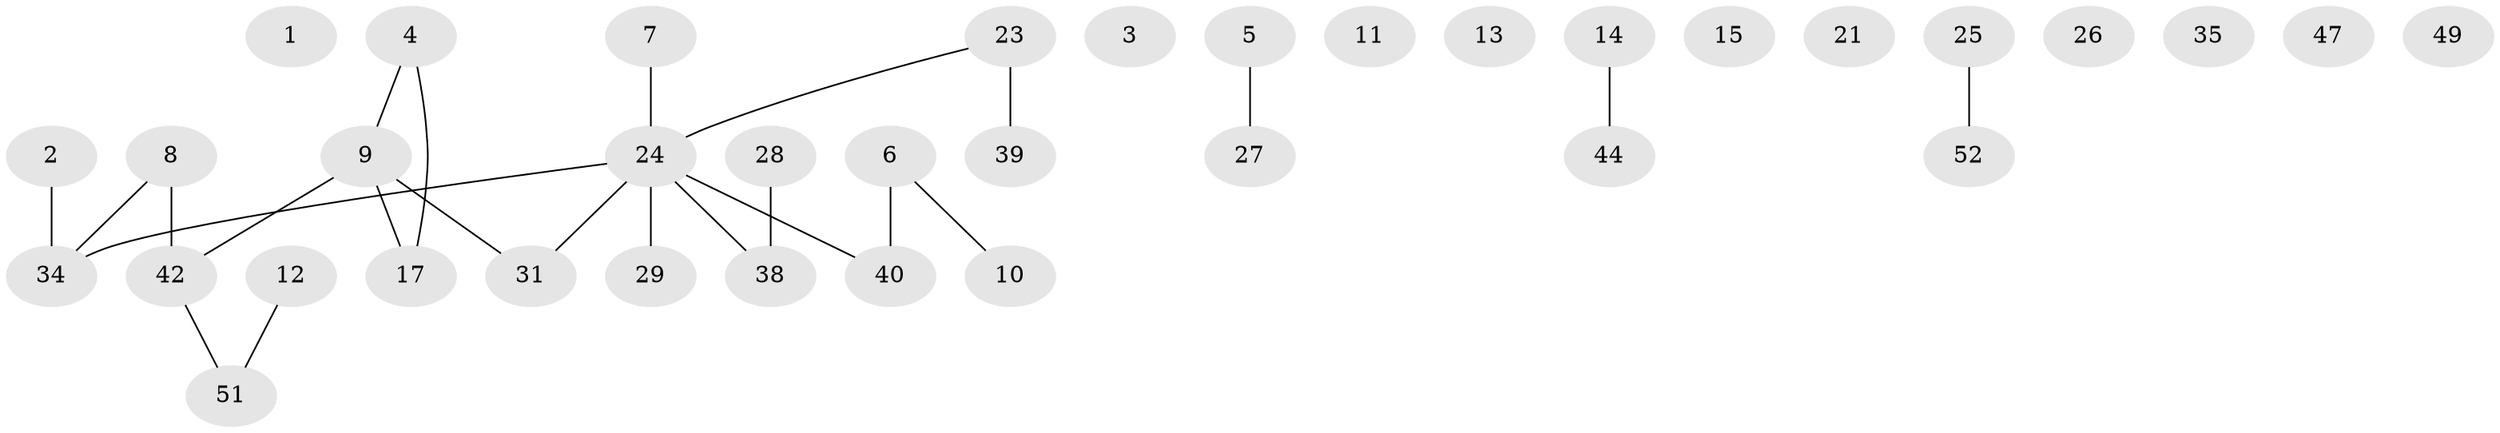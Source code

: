 // original degree distribution, {0: 0.14285714285714285, 2: 0.38095238095238093, 1: 0.30158730158730157, 3: 0.1111111111111111, 5: 0.031746031746031744, 4: 0.031746031746031744}
// Generated by graph-tools (version 1.1) at 2025/16/03/04/25 18:16:27]
// undirected, 36 vertices, 24 edges
graph export_dot {
graph [start="1"]
  node [color=gray90,style=filled];
  1;
  2 [super="+19+45"];
  3;
  4 [super="+20"];
  5 [super="+57"];
  6 [super="+41+61"];
  7 [super="+33"];
  8 [super="+63"];
  9 [super="+53"];
  10 [super="+18"];
  11;
  12 [super="+22"];
  13;
  14 [super="+30"];
  15 [super="+16"];
  17 [super="+32+58"];
  21;
  23 [super="+60"];
  24 [super="+36+46+56+62"];
  25 [super="+50"];
  26;
  27;
  28 [super="+37"];
  29;
  31;
  34;
  35;
  38;
  39 [super="+43+48"];
  40;
  42 [super="+59"];
  44 [super="+54"];
  47;
  49;
  51 [super="+55"];
  52;
  2 -- 34;
  4 -- 9;
  4 -- 17;
  5 -- 27;
  6 -- 40;
  6 -- 10;
  7 -- 24;
  8 -- 34;
  8 -- 42 [weight=2];
  9 -- 42;
  9 -- 31;
  9 -- 17;
  12 -- 51;
  14 -- 44;
  23 -- 39 [weight=2];
  23 -- 24;
  24 -- 29;
  24 -- 34;
  24 -- 40;
  24 -- 38;
  24 -- 31;
  25 -- 52;
  28 -- 38;
  42 -- 51;
}
